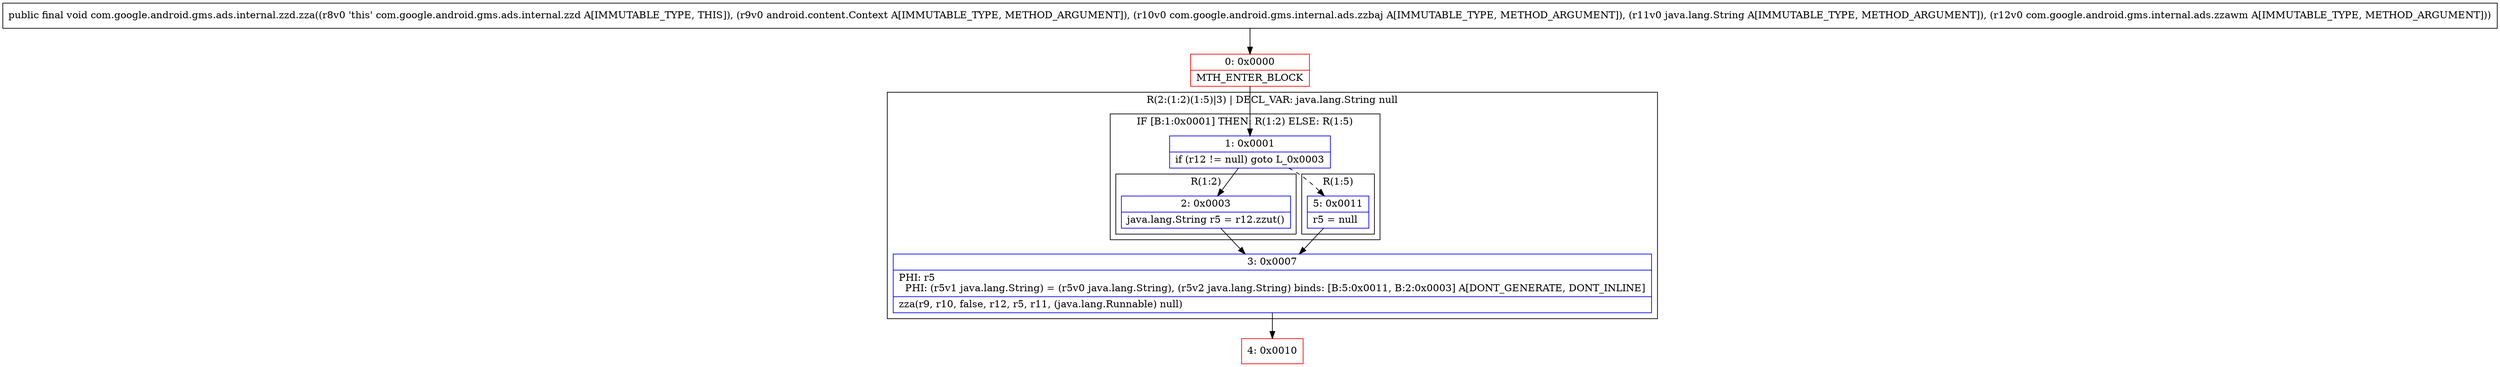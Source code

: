 digraph "CFG forcom.google.android.gms.ads.internal.zzd.zza(Landroid\/content\/Context;Lcom\/google\/android\/gms\/internal\/ads\/zzbaj;Ljava\/lang\/String;Lcom\/google\/android\/gms\/internal\/ads\/zzawm;)V" {
subgraph cluster_Region_2124856468 {
label = "R(2:(1:2)(1:5)|3) | DECL_VAR: java.lang.String null\l";
node [shape=record,color=blue];
subgraph cluster_IfRegion_4550465 {
label = "IF [B:1:0x0001] THEN: R(1:2) ELSE: R(1:5)";
node [shape=record,color=blue];
Node_1 [shape=record,label="{1\:\ 0x0001|if (r12 != null) goto L_0x0003\l}"];
subgraph cluster_Region_2058286094 {
label = "R(1:2)";
node [shape=record,color=blue];
Node_2 [shape=record,label="{2\:\ 0x0003|java.lang.String r5 = r12.zzut()\l}"];
}
subgraph cluster_Region_1682241299 {
label = "R(1:5)";
node [shape=record,color=blue];
Node_5 [shape=record,label="{5\:\ 0x0011|r5 = null\l}"];
}
}
Node_3 [shape=record,label="{3\:\ 0x0007|PHI: r5 \l  PHI: (r5v1 java.lang.String) = (r5v0 java.lang.String), (r5v2 java.lang.String) binds: [B:5:0x0011, B:2:0x0003] A[DONT_GENERATE, DONT_INLINE]\l|zza(r9, r10, false, r12, r5, r11, (java.lang.Runnable) null)\l}"];
}
Node_0 [shape=record,color=red,label="{0\:\ 0x0000|MTH_ENTER_BLOCK\l}"];
Node_4 [shape=record,color=red,label="{4\:\ 0x0010}"];
MethodNode[shape=record,label="{public final void com.google.android.gms.ads.internal.zzd.zza((r8v0 'this' com.google.android.gms.ads.internal.zzd A[IMMUTABLE_TYPE, THIS]), (r9v0 android.content.Context A[IMMUTABLE_TYPE, METHOD_ARGUMENT]), (r10v0 com.google.android.gms.internal.ads.zzbaj A[IMMUTABLE_TYPE, METHOD_ARGUMENT]), (r11v0 java.lang.String A[IMMUTABLE_TYPE, METHOD_ARGUMENT]), (r12v0 com.google.android.gms.internal.ads.zzawm A[IMMUTABLE_TYPE, METHOD_ARGUMENT])) }"];
MethodNode -> Node_0;
Node_1 -> Node_2;
Node_1 -> Node_5[style=dashed];
Node_2 -> Node_3;
Node_5 -> Node_3;
Node_3 -> Node_4;
Node_0 -> Node_1;
}

